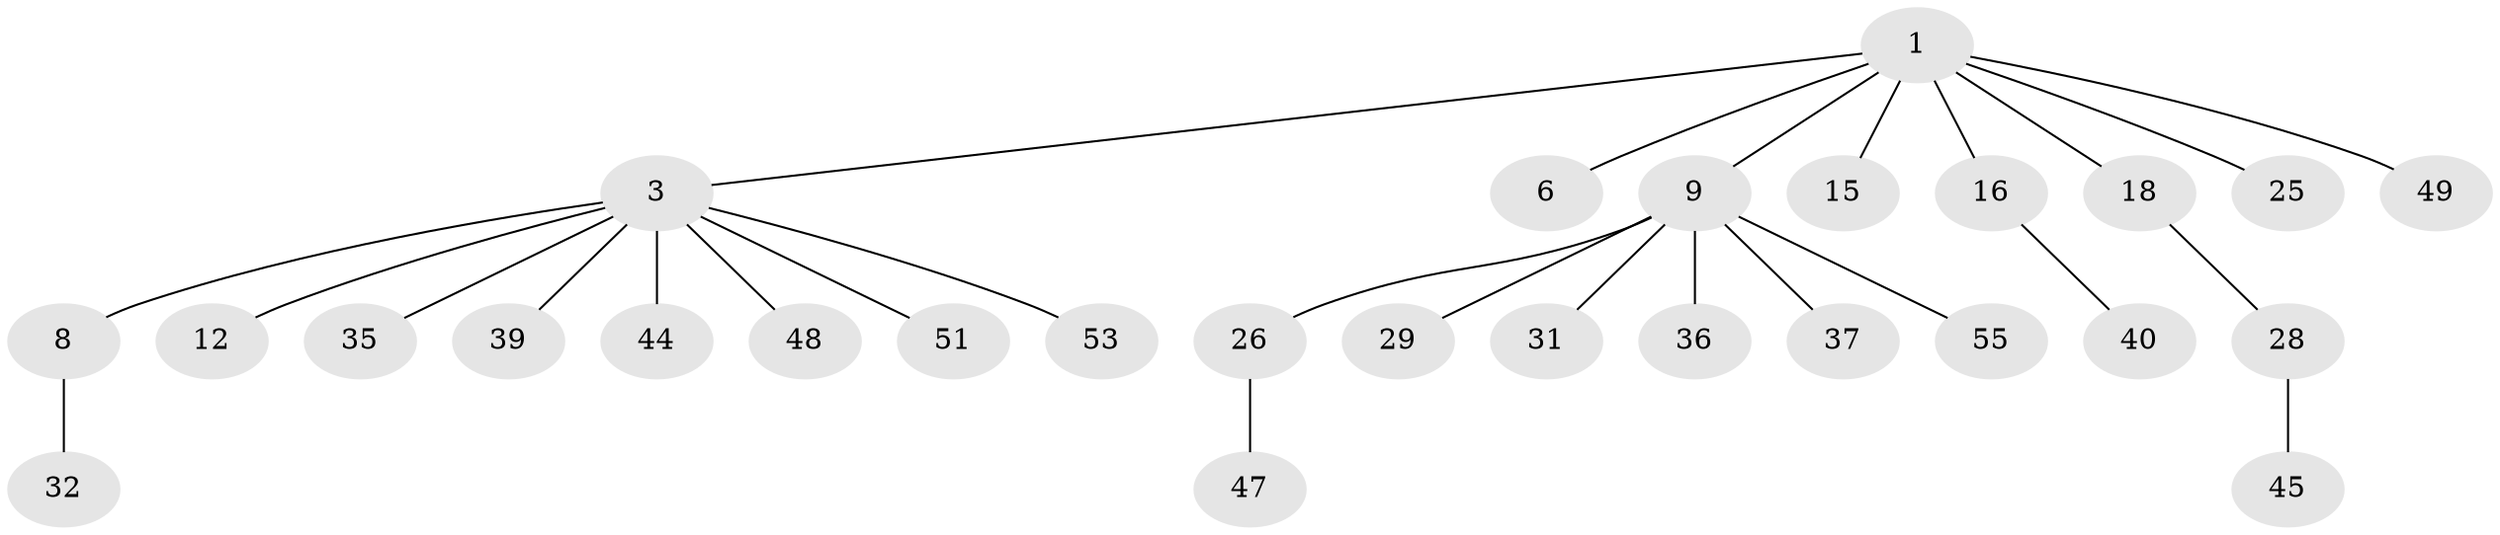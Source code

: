 // original degree distribution, {4: 0.07017543859649122, 6: 0.017543859649122806, 5: 0.05263157894736842, 1: 0.5087719298245614, 2: 0.24561403508771928, 3: 0.10526315789473684}
// Generated by graph-tools (version 1.1) at 2025/15/03/09/25 04:15:27]
// undirected, 28 vertices, 27 edges
graph export_dot {
graph [start="1"]
  node [color=gray90,style=filled];
  1 [super="+2"];
  3 [super="+4+5+20+10"];
  6 [super="+7"];
  8;
  9 [super="+13+11+21"];
  12 [super="+42+23"];
  15 [super="+38"];
  16 [super="+22+17"];
  18 [super="+43+24+27"];
  25 [super="+54+56"];
  26;
  28;
  29;
  31;
  32;
  35;
  36;
  37;
  39;
  40;
  44 [super="+57+46"];
  45;
  47;
  48;
  49;
  51;
  53;
  55;
  1 -- 6;
  1 -- 15;
  1 -- 49;
  1 -- 16;
  1 -- 18;
  1 -- 3;
  1 -- 9;
  1 -- 25;
  3 -- 51;
  3 -- 35;
  3 -- 8;
  3 -- 12;
  3 -- 48;
  3 -- 39;
  3 -- 44;
  3 -- 53;
  8 -- 32;
  9 -- 36;
  9 -- 31;
  9 -- 55;
  9 -- 26;
  9 -- 29;
  9 -- 37;
  16 -- 40;
  18 -- 28;
  26 -- 47;
  28 -- 45;
}
